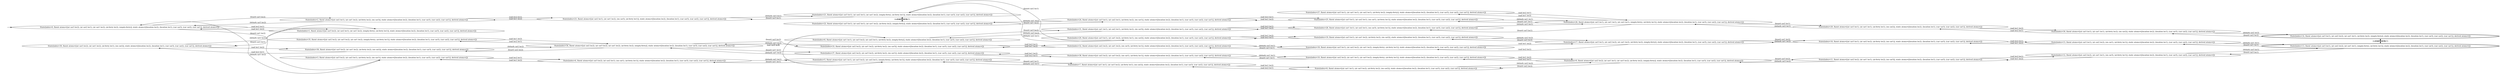 digraph {
rankdir="LR"
s0[label="State(index=0, fluent atoms=[(at car3 loc2), (at car2 loc1), (at car1 loc2), (at-ferry loc2), (empty-ferry)], static atoms=[(location loc2), (location loc1), (car car3), (car car2), (car car1)], derived atoms=[])"]
s1[label="State(index=1, fluent atoms=[(at car3 loc2), (at car2 loc1), (at car1 loc2), (empty-ferry), (at-ferry loc1)], static atoms=[(location loc2), (location loc1), (car car3), (car car2), (car car1)], derived atoms=[])"]
s2[label="State(index=2, fluent atoms=[(at car2 loc1), (at car1 loc2), (at-ferry loc2), (on car3)], static atoms=[(location loc2), (location loc1), (car car3), (car car2), (car car1)], derived atoms=[])"]
s3[label="State(index=3, fluent atoms=[(at car3 loc2), (at car2 loc1), (at-ferry loc2), (on car1)], static atoms=[(location loc2), (location loc1), (car car3), (car car2), (car car1)], derived atoms=[])"]
s4[label="State(index=4, fluent atoms=[(at car3 loc2), (at car2 loc1), (on car1), (at-ferry loc1)], static atoms=[(location loc2), (location loc1), (car car3), (car car2), (car car1)], derived atoms=[])"]
s5[label="State(index=5, fluent atoms=[(at car1 loc1), (at car3 loc2), (at car2 loc1), (empty-ferry), (at-ferry loc1)], static atoms=[(location loc2), (location loc1), (car car3), (car car2), (car car1)], derived atoms=[])"]
s6[label="State(index=6, fluent atoms=[(at car1 loc1), (at car3 loc2), (at car2 loc1), (at-ferry loc2), (empty-ferry)], static atoms=[(location loc2), (location loc1), (car car3), (car car2), (car car1)], derived atoms=[])"]
s7[label="State(index=7, fluent atoms=[(at car1 loc1), (at car3 loc2), (at-ferry loc1), (on car2)], static atoms=[(location loc2), (location loc1), (car car3), (car car2), (car car1)], derived atoms=[])"]
s8[label="State(index=8, fluent atoms=[(at car1 loc1), (at car3 loc2), (at-ferry loc2), (on car2)], static atoms=[(location loc2), (location loc1), (car car3), (car car2), (car car1)], derived atoms=[])"]
s9[label="State(index=9, fluent atoms=[(at car2 loc2), (at car1 loc1), (at car3 loc2), (at-ferry loc2), (empty-ferry)], static atoms=[(location loc2), (location loc1), (car car3), (car car2), (car car1)], derived atoms=[])"]
s10[label="State(index=10, fluent atoms=[(at car2 loc2), (at car1 loc1), (at car3 loc2), (empty-ferry), (at-ferry loc1)], static atoms=[(location loc2), (location loc1), (car car3), (car car2), (car car1)], derived atoms=[])"]
s11[label="State(index=11, fluent atoms=[(at car2 loc2), (at car1 loc1), (at-ferry loc2), (on car3)], static atoms=[(location loc2), (location loc1), (car car3), (car car2), (car car1)], derived atoms=[])"]
s12[label="State(index=12, fluent atoms=[(at car2 loc2), (at car1 loc1), (on car3), (at-ferry loc1)], static atoms=[(location loc2), (location loc1), (car car3), (car car2), (car car1)], derived atoms=[])"]
s13[peripheries=2,label="State(index=13, fluent atoms=[(at car3 loc1), (at car2 loc2), (at car1 loc1), (empty-ferry), (at-ferry loc1)], static atoms=[(location loc2), (location loc1), (car car3), (car car2), (car car1)], derived atoms=[])"]
s14[peripheries=2,label="State(index=14, fluent atoms=[(at car3 loc1), (at car2 loc2), (at car1 loc1), (at-ferry loc2), (empty-ferry)], static atoms=[(location loc2), (location loc1), (car car3), (car car2), (car car1)], derived atoms=[])"]
s15[label="State(index=15, fluent atoms=[(at car3 loc1), (at car2 loc2), (on car1), (at-ferry loc1)], static atoms=[(location loc2), (location loc1), (car car3), (car car2), (car car1)], derived atoms=[])"]
s16[label="State(index=16, fluent atoms=[(at car3 loc1), (at car2 loc2), (at-ferry loc2), (on car1)], static atoms=[(location loc2), (location loc1), (car car3), (car car2), (car car1)], derived atoms=[])"]
s17[label="State(index=17, fluent atoms=[(at car3 loc1), (at car2 loc2), (at car1 loc2), (at-ferry loc2), (empty-ferry)], static atoms=[(location loc2), (location loc1), (car car3), (car car2), (car car1)], derived atoms=[])"]
s18[label="State(index=18, fluent atoms=[(at car3 loc1), (at car2 loc2), (at car1 loc2), (empty-ferry), (at-ferry loc1)], static atoms=[(location loc2), (location loc1), (car car3), (car car2), (car car1)], derived atoms=[])"]
s19[label="State(index=19, fluent atoms=[(at car3 loc1), (at car1 loc2), (at-ferry loc2), (on car2)], static atoms=[(location loc2), (location loc1), (car car3), (car car2), (car car1)], derived atoms=[])"]
s20[label="State(index=20, fluent atoms=[(at car3 loc1), (at car1 loc2), (at-ferry loc1), (on car2)], static atoms=[(location loc2), (location loc1), (car car3), (car car2), (car car1)], derived atoms=[])"]
s21[label="State(index=21, fluent atoms=[(at car3 loc1), (at car2 loc1), (at car1 loc2), (empty-ferry), (at-ferry loc1)], static atoms=[(location loc2), (location loc1), (car car3), (car car2), (car car1)], derived atoms=[])"]
s22[label="State(index=22, fluent atoms=[(at car3 loc1), (at car2 loc1), (at car1 loc2), (at-ferry loc2), (empty-ferry)], static atoms=[(location loc2), (location loc1), (car car3), (car car2), (car car1)], derived atoms=[])"]
s23[label="State(index=23, fluent atoms=[(at car2 loc1), (at car1 loc2), (on car3), (at-ferry loc1)], static atoms=[(location loc2), (location loc1), (car car3), (car car2), (car car1)], derived atoms=[])"]
s24[label="State(index=24, fluent atoms=[(at car3 loc1), (at car2 loc1), (at-ferry loc2), (on car1)], static atoms=[(location loc2), (location loc1), (car car3), (car car2), (car car1)], derived atoms=[])"]
s25[label="State(index=25, fluent atoms=[(at car3 loc1), (at car2 loc1), (on car1), (at-ferry loc1)], static atoms=[(location loc2), (location loc1), (car car3), (car car2), (car car1)], derived atoms=[])"]
s26[label="State(index=26, fluent atoms=[(at car3 loc1), (at car1 loc1), (at car2 loc1), (empty-ferry), (at-ferry loc1)], static atoms=[(location loc2), (location loc1), (car car3), (car car2), (car car1)], derived atoms=[])"]
s27[label="State(index=27, fluent atoms=[(at car3 loc1), (at car1 loc1), (at car2 loc1), (at-ferry loc2), (empty-ferry)], static atoms=[(location loc2), (location loc1), (car car3), (car car2), (car car1)], derived atoms=[])"]
s28[label="State(index=28, fluent atoms=[(at car1 loc1), (at car2 loc1), (on car3), (at-ferry loc1)], static atoms=[(location loc2), (location loc1), (car car3), (car car2), (car car1)], derived atoms=[])"]
s29[label="State(index=29, fluent atoms=[(at car3 loc1), (at car1 loc1), (at-ferry loc1), (on car2)], static atoms=[(location loc2), (location loc1), (car car3), (car car2), (car car1)], derived atoms=[])"]
s30[label="State(index=30, fluent atoms=[(at car3 loc1), (at car1 loc1), (at-ferry loc2), (on car2)], static atoms=[(location loc2), (location loc1), (car car3), (car car2), (car car1)], derived atoms=[])"]
s31[label="State(index=31, fluent atoms=[(at car1 loc1), (at car2 loc1), (at-ferry loc2), (on car3)], static atoms=[(location loc2), (location loc1), (car car3), (car car2), (car car1)], derived atoms=[])"]
s32[label="State(index=32, fluent atoms=[(at car2 loc2), (at car1 loc2), (on car3), (at-ferry loc1)], static atoms=[(location loc2), (location loc1), (car car3), (car car2), (car car1)], derived atoms=[])"]
s33[label="State(index=33, fluent atoms=[(at car2 loc2), (at car1 loc2), (at-ferry loc2), (on car3)], static atoms=[(location loc2), (location loc1), (car car3), (car car2), (car car1)], derived atoms=[])"]
s34[label="State(index=34, fluent atoms=[(at car2 loc2), (at car3 loc2), (at car1 loc2), (at-ferry loc2), (empty-ferry)], static atoms=[(location loc2), (location loc1), (car car3), (car car2), (car car1)], derived atoms=[])"]
s35[label="State(index=35, fluent atoms=[(at car2 loc2), (at car3 loc2), (at car1 loc2), (empty-ferry), (at-ferry loc1)], static atoms=[(location loc2), (location loc1), (car car3), (car car2), (car car1)], derived atoms=[])"]
s36[label="State(index=36, fluent atoms=[(at car3 loc2), (at car1 loc2), (at-ferry loc2), (on car2)], static atoms=[(location loc2), (location loc1), (car car3), (car car2), (car car1)], derived atoms=[])"]
s37[label="State(index=37, fluent atoms=[(at car2 loc2), (at car3 loc2), (at-ferry loc2), (on car1)], static atoms=[(location loc2), (location loc1), (car car3), (car car2), (car car1)], derived atoms=[])"]
s38[label="State(index=38, fluent atoms=[(at car2 loc2), (at car3 loc2), (on car1), (at-ferry loc1)], static atoms=[(location loc2), (location loc1), (car car3), (car car2), (car car1)], derived atoms=[])"]
s39[label="State(index=39, fluent atoms=[(at car3 loc2), (at car1 loc2), (at-ferry loc1), (on car2)], static atoms=[(location loc2), (location loc1), (car car3), (car car2), (car car1)], derived atoms=[])"]
Dangling [ label = "", style = invis ]
{ rank = same; Dangling }
Dangling -> s0
{ rank = same; s1}
{ rank = same; s0,s39}
{ rank = same; s2,s3,s35,s36}
{ rank = same; s4,s23,s34}
{ rank = same; s5,s6,s21,s22,s33,s37}
{ rank = same; s7,s20,s24,s31,s32,s38}
{ rank = same; s8,s10,s18,s19,s25,s27,s28}
{ rank = same; s9,s17,s26}
{ rank = same; s11,s16,s29}
{ rank = same; s12,s15,s30}
{ rank = same; s13,s14}
s0->s1 [label="(sail loc2 loc1)"]
s0->s2 [label="(board car3 loc2)"]
s0->s3 [label="(board car1 loc2)"]
s3->s4 [label="(sail loc2 loc1)"]
s3->s0 [label="(debark car1 loc2)"]
s4->s3 [label="(sail loc1 loc2)"]
s4->s5 [label="(debark car1 loc1)"]
s5->s6 [label="(sail loc1 loc2)"]
s5->s7 [label="(board car2 loc1)"]
s5->s4 [label="(board car1 loc1)"]
s7->s8 [label="(sail loc1 loc2)"]
s7->s5 [label="(debark car2 loc1)"]
s8->s7 [label="(sail loc2 loc1)"]
s8->s9 [label="(debark car2 loc2)"]
s9->s10 [label="(sail loc2 loc1)"]
s9->s11 [label="(board car3 loc2)"]
s9->s8 [label="(board car2 loc2)"]
s11->s12 [label="(sail loc2 loc1)"]
s11->s9 [label="(debark car3 loc2)"]
s12->s11 [label="(sail loc1 loc2)"]
s12->s13 [label="(debark car3 loc1)"]
s13->s14 [label="(sail loc1 loc2)"]
s13->s12 [label="(board car3 loc1)"]
s13->s15 [label="(board car1 loc1)"]
s15->s16 [label="(sail loc1 loc2)"]
s15->s13 [label="(debark car1 loc1)"]
s16->s15 [label="(sail loc2 loc1)"]
s16->s17 [label="(debark car1 loc2)"]
s17->s18 [label="(sail loc2 loc1)"]
s17->s19 [label="(board car2 loc2)"]
s17->s16 [label="(board car1 loc2)"]
s19->s20 [label="(sail loc2 loc1)"]
s19->s17 [label="(debark car2 loc2)"]
s20->s19 [label="(sail loc1 loc2)"]
s20->s21 [label="(debark car2 loc1)"]
s21->s22 [label="(sail loc1 loc2)"]
s21->s23 [label="(board car3 loc1)"]
s21->s20 [label="(board car2 loc1)"]
s23->s2 [label="(sail loc1 loc2)"]
s23->s21 [label="(debark car3 loc1)"]
s22->s21 [label="(sail loc2 loc1)"]
s22->s24 [label="(board car1 loc2)"]
s24->s25 [label="(sail loc2 loc1)"]
s24->s22 [label="(debark car1 loc2)"]
s25->s24 [label="(sail loc1 loc2)"]
s25->s26 [label="(debark car1 loc1)"]
s26->s27 [label="(sail loc1 loc2)"]
s26->s28 [label="(board car3 loc1)"]
s26->s29 [label="(board car2 loc1)"]
s26->s25 [label="(board car1 loc1)"]
s29->s30 [label="(sail loc1 loc2)"]
s29->s26 [label="(debark car2 loc1)"]
s30->s29 [label="(sail loc2 loc1)"]
s30->s14 [label="(debark car2 loc2)"]
s28->s31 [label="(sail loc1 loc2)"]
s28->s26 [label="(debark car3 loc1)"]
s31->s28 [label="(sail loc2 loc1)"]
s31->s6 [label="(debark car3 loc2)"]
s27->s26 [label="(sail loc2 loc1)"]
s18->s17 [label="(sail loc1 loc2)"]
s18->s32 [label="(board car3 loc1)"]
s32->s33 [label="(sail loc1 loc2)"]
s32->s18 [label="(debark car3 loc1)"]
s33->s32 [label="(sail loc2 loc1)"]
s33->s34 [label="(debark car3 loc2)"]
s34->s35 [label="(sail loc2 loc1)"]
s34->s33 [label="(board car3 loc2)"]
s34->s36 [label="(board car2 loc2)"]
s34->s37 [label="(board car1 loc2)"]
s37->s38 [label="(sail loc2 loc1)"]
s37->s34 [label="(debark car1 loc2)"]
s38->s37 [label="(sail loc1 loc2)"]
s38->s10 [label="(debark car1 loc1)"]
s36->s39 [label="(sail loc2 loc1)"]
s36->s34 [label="(debark car2 loc2)"]
s39->s36 [label="(sail loc1 loc2)"]
s39->s1 [label="(debark car2 loc1)"]
s35->s34 [label="(sail loc1 loc2)"]
s14->s13 [label="(sail loc2 loc1)"]
s14->s30 [label="(board car2 loc2)"]
s10->s9 [label="(sail loc1 loc2)"]
s10->s38 [label="(board car1 loc1)"]
s6->s5 [label="(sail loc2 loc1)"]
s6->s31 [label="(board car3 loc2)"]
s2->s23 [label="(sail loc2 loc1)"]
s2->s0 [label="(debark car3 loc2)"]
s1->s0 [label="(sail loc1 loc2)"]
s1->s39 [label="(board car2 loc1)"]
}
